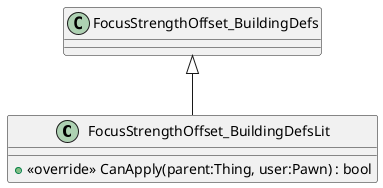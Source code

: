 @startuml
class FocusStrengthOffset_BuildingDefsLit {
    + <<override>> CanApply(parent:Thing, user:Pawn) : bool
}
FocusStrengthOffset_BuildingDefs <|-- FocusStrengthOffset_BuildingDefsLit
@enduml
